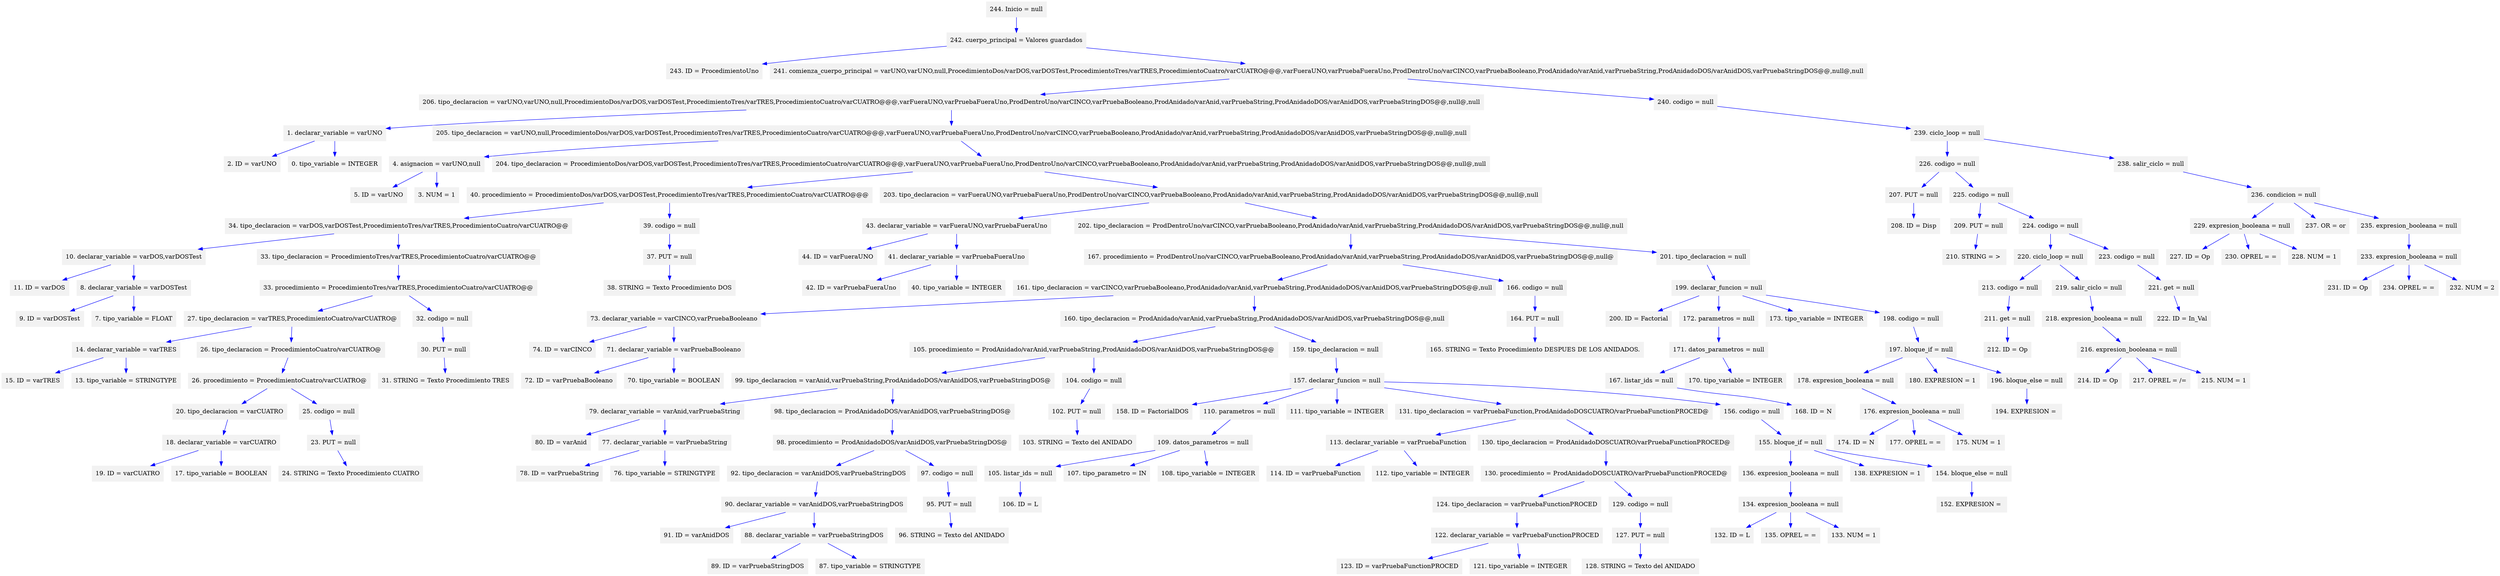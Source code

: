digraph G {node[shape=box, style=filled, color=Gray95]; edge[color=blue];rankdir=UD 

"244. Inicio = null"->"242. cuerpo_principal = Valores guardados""242. cuerpo_principal = Valores guardados"->"243. ID = ProcedimientoUno""242. cuerpo_principal = Valores guardados"->"241. comienza_cuerpo_principal = varUNO,varUNO,null,ProcedimientoDos/varDOS,varDOSTest,ProcedimientoTres/varTRES,ProcedimientoCuatro/varCUATRO@@@,varFueraUNO,varPruebaFueraUno,ProdDentroUno/varCINCO,varPruebaBooleano,ProdAnidado/varAnid,varPruebaString,ProdAnidadoDOS/varAnidDOS,varPruebaStringDOS@@,null@,null""241. comienza_cuerpo_principal = varUNO,varUNO,null,ProcedimientoDos/varDOS,varDOSTest,ProcedimientoTres/varTRES,ProcedimientoCuatro/varCUATRO@@@,varFueraUNO,varPruebaFueraUno,ProdDentroUno/varCINCO,varPruebaBooleano,ProdAnidado/varAnid,varPruebaString,ProdAnidadoDOS/varAnidDOS,varPruebaStringDOS@@,null@,null"->"206. tipo_declaracion = varUNO,varUNO,null,ProcedimientoDos/varDOS,varDOSTest,ProcedimientoTres/varTRES,ProcedimientoCuatro/varCUATRO@@@,varFueraUNO,varPruebaFueraUno,ProdDentroUno/varCINCO,varPruebaBooleano,ProdAnidado/varAnid,varPruebaString,ProdAnidadoDOS/varAnidDOS,varPruebaStringDOS@@,null@,null""206. tipo_declaracion = varUNO,varUNO,null,ProcedimientoDos/varDOS,varDOSTest,ProcedimientoTres/varTRES,ProcedimientoCuatro/varCUATRO@@@,varFueraUNO,varPruebaFueraUno,ProdDentroUno/varCINCO,varPruebaBooleano,ProdAnidado/varAnid,varPruebaString,ProdAnidadoDOS/varAnidDOS,varPruebaStringDOS@@,null@,null"->"1. declarar_variable = varUNO""1. declarar_variable = varUNO"->"2. ID = varUNO""1. declarar_variable = varUNO"->"0. tipo_variable = INTEGER""206. tipo_declaracion = varUNO,varUNO,null,ProcedimientoDos/varDOS,varDOSTest,ProcedimientoTres/varTRES,ProcedimientoCuatro/varCUATRO@@@,varFueraUNO,varPruebaFueraUno,ProdDentroUno/varCINCO,varPruebaBooleano,ProdAnidado/varAnid,varPruebaString,ProdAnidadoDOS/varAnidDOS,varPruebaStringDOS@@,null@,null"->"205. tipo_declaracion = varUNO,null,ProcedimientoDos/varDOS,varDOSTest,ProcedimientoTres/varTRES,ProcedimientoCuatro/varCUATRO@@@,varFueraUNO,varPruebaFueraUno,ProdDentroUno/varCINCO,varPruebaBooleano,ProdAnidado/varAnid,varPruebaString,ProdAnidadoDOS/varAnidDOS,varPruebaStringDOS@@,null@,null""205. tipo_declaracion = varUNO,null,ProcedimientoDos/varDOS,varDOSTest,ProcedimientoTres/varTRES,ProcedimientoCuatro/varCUATRO@@@,varFueraUNO,varPruebaFueraUno,ProdDentroUno/varCINCO,varPruebaBooleano,ProdAnidado/varAnid,varPruebaString,ProdAnidadoDOS/varAnidDOS,varPruebaStringDOS@@,null@,null"->"4. asignacion = varUNO,null""4. asignacion = varUNO,null"->"5. ID = varUNO""4. asignacion = varUNO,null"->"3. NUM = 1""205. tipo_declaracion = varUNO,null,ProcedimientoDos/varDOS,varDOSTest,ProcedimientoTres/varTRES,ProcedimientoCuatro/varCUATRO@@@,varFueraUNO,varPruebaFueraUno,ProdDentroUno/varCINCO,varPruebaBooleano,ProdAnidado/varAnid,varPruebaString,ProdAnidadoDOS/varAnidDOS,varPruebaStringDOS@@,null@,null"->"204. tipo_declaracion = ProcedimientoDos/varDOS,varDOSTest,ProcedimientoTres/varTRES,ProcedimientoCuatro/varCUATRO@@@,varFueraUNO,varPruebaFueraUno,ProdDentroUno/varCINCO,varPruebaBooleano,ProdAnidado/varAnid,varPruebaString,ProdAnidadoDOS/varAnidDOS,varPruebaStringDOS@@,null@,null""204. tipo_declaracion = ProcedimientoDos/varDOS,varDOSTest,ProcedimientoTres/varTRES,ProcedimientoCuatro/varCUATRO@@@,varFueraUNO,varPruebaFueraUno,ProdDentroUno/varCINCO,varPruebaBooleano,ProdAnidado/varAnid,varPruebaString,ProdAnidadoDOS/varAnidDOS,varPruebaStringDOS@@,null@,null"->"40. procedimiento = ProcedimientoDos/varDOS,varDOSTest,ProcedimientoTres/varTRES,ProcedimientoCuatro/varCUATRO@@@""40. procedimiento = ProcedimientoDos/varDOS,varDOSTest,ProcedimientoTres/varTRES,ProcedimientoCuatro/varCUATRO@@@"->"34. tipo_declaracion = varDOS,varDOSTest,ProcedimientoTres/varTRES,ProcedimientoCuatro/varCUATRO@@""34. tipo_declaracion = varDOS,varDOSTest,ProcedimientoTres/varTRES,ProcedimientoCuatro/varCUATRO@@"->"10. declarar_variable = varDOS,varDOSTest""10. declarar_variable = varDOS,varDOSTest"->"11. ID = varDOS""10. declarar_variable = varDOS,varDOSTest"->"8. declarar_variable = varDOSTest""8. declarar_variable = varDOSTest"->"9. ID = varDOSTest""8. declarar_variable = varDOSTest"->"7. tipo_variable = FLOAT""34. tipo_declaracion = varDOS,varDOSTest,ProcedimientoTres/varTRES,ProcedimientoCuatro/varCUATRO@@"->"33. tipo_declaracion = ProcedimientoTres/varTRES,ProcedimientoCuatro/varCUATRO@@""33. tipo_declaracion = ProcedimientoTres/varTRES,ProcedimientoCuatro/varCUATRO@@"->"33. procedimiento = ProcedimientoTres/varTRES,ProcedimientoCuatro/varCUATRO@@""33. procedimiento = ProcedimientoTres/varTRES,ProcedimientoCuatro/varCUATRO@@"->"27. tipo_declaracion = varTRES,ProcedimientoCuatro/varCUATRO@""27. tipo_declaracion = varTRES,ProcedimientoCuatro/varCUATRO@"->"14. declarar_variable = varTRES""14. declarar_variable = varTRES"->"15. ID = varTRES""14. declarar_variable = varTRES"->"13. tipo_variable = STRINGTYPE""27. tipo_declaracion = varTRES,ProcedimientoCuatro/varCUATRO@"->"26. tipo_declaracion = ProcedimientoCuatro/varCUATRO@""26. tipo_declaracion = ProcedimientoCuatro/varCUATRO@"->"26. procedimiento = ProcedimientoCuatro/varCUATRO@""26. procedimiento = ProcedimientoCuatro/varCUATRO@"->"20. tipo_declaracion = varCUATRO""20. tipo_declaracion = varCUATRO"->"18. declarar_variable = varCUATRO""18. declarar_variable = varCUATRO"->"19. ID = varCUATRO""18. declarar_variable = varCUATRO"->"17. tipo_variable = BOOLEAN""26. procedimiento = ProcedimientoCuatro/varCUATRO@"->"25. codigo = null""25. codigo = null"->"23. PUT = null""23. PUT = null"->"24. STRING = Texto Procedimiento CUATRO""33. procedimiento = ProcedimientoTres/varTRES,ProcedimientoCuatro/varCUATRO@@"->"32. codigo = null""32. codigo = null"->"30. PUT = null""30. PUT = null"->"31. STRING = Texto Procedimiento TRES""40. procedimiento = ProcedimientoDos/varDOS,varDOSTest,ProcedimientoTres/varTRES,ProcedimientoCuatro/varCUATRO@@@"->"39. codigo = null""39. codigo = null"->"37. PUT = null""37. PUT = null"->"38. STRING = Texto Procedimiento DOS""204. tipo_declaracion = ProcedimientoDos/varDOS,varDOSTest,ProcedimientoTres/varTRES,ProcedimientoCuatro/varCUATRO@@@,varFueraUNO,varPruebaFueraUno,ProdDentroUno/varCINCO,varPruebaBooleano,ProdAnidado/varAnid,varPruebaString,ProdAnidadoDOS/varAnidDOS,varPruebaStringDOS@@,null@,null"->"203. tipo_declaracion = varFueraUNO,varPruebaFueraUno,ProdDentroUno/varCINCO,varPruebaBooleano,ProdAnidado/varAnid,varPruebaString,ProdAnidadoDOS/varAnidDOS,varPruebaStringDOS@@,null@,null""203. tipo_declaracion = varFueraUNO,varPruebaFueraUno,ProdDentroUno/varCINCO,varPruebaBooleano,ProdAnidado/varAnid,varPruebaString,ProdAnidadoDOS/varAnidDOS,varPruebaStringDOS@@,null@,null"->"43. declarar_variable = varFueraUNO,varPruebaFueraUno""43. declarar_variable = varFueraUNO,varPruebaFueraUno"->"44. ID = varFueraUNO""43. declarar_variable = varFueraUNO,varPruebaFueraUno"->"41. declarar_variable = varPruebaFueraUno""41. declarar_variable = varPruebaFueraUno"->"42. ID = varPruebaFueraUno""41. declarar_variable = varPruebaFueraUno"->"40. tipo_variable = INTEGER""203. tipo_declaracion = varFueraUNO,varPruebaFueraUno,ProdDentroUno/varCINCO,varPruebaBooleano,ProdAnidado/varAnid,varPruebaString,ProdAnidadoDOS/varAnidDOS,varPruebaStringDOS@@,null@,null"->"202. tipo_declaracion = ProdDentroUno/varCINCO,varPruebaBooleano,ProdAnidado/varAnid,varPruebaString,ProdAnidadoDOS/varAnidDOS,varPruebaStringDOS@@,null@,null""202. tipo_declaracion = ProdDentroUno/varCINCO,varPruebaBooleano,ProdAnidado/varAnid,varPruebaString,ProdAnidadoDOS/varAnidDOS,varPruebaStringDOS@@,null@,null"->"167. procedimiento = ProdDentroUno/varCINCO,varPruebaBooleano,ProdAnidado/varAnid,varPruebaString,ProdAnidadoDOS/varAnidDOS,varPruebaStringDOS@@,null@""167. procedimiento = ProdDentroUno/varCINCO,varPruebaBooleano,ProdAnidado/varAnid,varPruebaString,ProdAnidadoDOS/varAnidDOS,varPruebaStringDOS@@,null@"->"161. tipo_declaracion = varCINCO,varPruebaBooleano,ProdAnidado/varAnid,varPruebaString,ProdAnidadoDOS/varAnidDOS,varPruebaStringDOS@@,null""161. tipo_declaracion = varCINCO,varPruebaBooleano,ProdAnidado/varAnid,varPruebaString,ProdAnidadoDOS/varAnidDOS,varPruebaStringDOS@@,null"->"73. declarar_variable = varCINCO,varPruebaBooleano""73. declarar_variable = varCINCO,varPruebaBooleano"->"74. ID = varCINCO""73. declarar_variable = varCINCO,varPruebaBooleano"->"71. declarar_variable = varPruebaBooleano""71. declarar_variable = varPruebaBooleano"->"72. ID = varPruebaBooleano""71. declarar_variable = varPruebaBooleano"->"70. tipo_variable = BOOLEAN""161. tipo_declaracion = varCINCO,varPruebaBooleano,ProdAnidado/varAnid,varPruebaString,ProdAnidadoDOS/varAnidDOS,varPruebaStringDOS@@,null"->"160. tipo_declaracion = ProdAnidado/varAnid,varPruebaString,ProdAnidadoDOS/varAnidDOS,varPruebaStringDOS@@,null""160. tipo_declaracion = ProdAnidado/varAnid,varPruebaString,ProdAnidadoDOS/varAnidDOS,varPruebaStringDOS@@,null"->"105. procedimiento = ProdAnidado/varAnid,varPruebaString,ProdAnidadoDOS/varAnidDOS,varPruebaStringDOS@@""105. procedimiento = ProdAnidado/varAnid,varPruebaString,ProdAnidadoDOS/varAnidDOS,varPruebaStringDOS@@"->"99. tipo_declaracion = varAnid,varPruebaString,ProdAnidadoDOS/varAnidDOS,varPruebaStringDOS@""99. tipo_declaracion = varAnid,varPruebaString,ProdAnidadoDOS/varAnidDOS,varPruebaStringDOS@"->"79. declarar_variable = varAnid,varPruebaString""79. declarar_variable = varAnid,varPruebaString"->"80. ID = varAnid""79. declarar_variable = varAnid,varPruebaString"->"77. declarar_variable = varPruebaString""77. declarar_variable = varPruebaString"->"78. ID = varPruebaString""77. declarar_variable = varPruebaString"->"76. tipo_variable = STRINGTYPE""99. tipo_declaracion = varAnid,varPruebaString,ProdAnidadoDOS/varAnidDOS,varPruebaStringDOS@"->"98. tipo_declaracion = ProdAnidadoDOS/varAnidDOS,varPruebaStringDOS@""98. tipo_declaracion = ProdAnidadoDOS/varAnidDOS,varPruebaStringDOS@"->"98. procedimiento = ProdAnidadoDOS/varAnidDOS,varPruebaStringDOS@""98. procedimiento = ProdAnidadoDOS/varAnidDOS,varPruebaStringDOS@"->"92. tipo_declaracion = varAnidDOS,varPruebaStringDOS""92. tipo_declaracion = varAnidDOS,varPruebaStringDOS"->"90. declarar_variable = varAnidDOS,varPruebaStringDOS""90. declarar_variable = varAnidDOS,varPruebaStringDOS"->"91. ID = varAnidDOS""90. declarar_variable = varAnidDOS,varPruebaStringDOS"->"88. declarar_variable = varPruebaStringDOS""88. declarar_variable = varPruebaStringDOS"->"89. ID = varPruebaStringDOS""88. declarar_variable = varPruebaStringDOS"->"87. tipo_variable = STRINGTYPE""98. procedimiento = ProdAnidadoDOS/varAnidDOS,varPruebaStringDOS@"->"97. codigo = null""97. codigo = null"->"95. PUT = null""95. PUT = null"->"96. STRING = Texto del ANIDADO""105. procedimiento = ProdAnidado/varAnid,varPruebaString,ProdAnidadoDOS/varAnidDOS,varPruebaStringDOS@@"->"104. codigo = null""104. codigo = null"->"102. PUT = null""102. PUT = null"->"103. STRING = Texto del ANIDADO""160. tipo_declaracion = ProdAnidado/varAnid,varPruebaString,ProdAnidadoDOS/varAnidDOS,varPruebaStringDOS@@,null"->"159. tipo_declaracion = null""159. tipo_declaracion = null"->"157. declarar_funcion = null""157. declarar_funcion = null"->"158. ID = FactorialDOS""157. declarar_funcion = null"->"110. parametros = null""110. parametros = null"->"109. datos_parametros = null""109. datos_parametros = null"->"105. listar_ids = null""105. listar_ids = null"->"106. ID = L""109. datos_parametros = null"->"107. tipo_parametro = IN""109. datos_parametros = null"->"108. tipo_variable = INTEGER""157. declarar_funcion = null"->"111. tipo_variable = INTEGER""157. declarar_funcion = null"->"131. tipo_declaracion = varPruebaFunction,ProdAnidadoDOSCUATRO/varPruebaFunctionPROCED@""131. tipo_declaracion = varPruebaFunction,ProdAnidadoDOSCUATRO/varPruebaFunctionPROCED@"->"113. declarar_variable = varPruebaFunction""113. declarar_variable = varPruebaFunction"->"114. ID = varPruebaFunction""113. declarar_variable = varPruebaFunction"->"112. tipo_variable = INTEGER""131. tipo_declaracion = varPruebaFunction,ProdAnidadoDOSCUATRO/varPruebaFunctionPROCED@"->"130. tipo_declaracion = ProdAnidadoDOSCUATRO/varPruebaFunctionPROCED@""130. tipo_declaracion = ProdAnidadoDOSCUATRO/varPruebaFunctionPROCED@"->"130. procedimiento = ProdAnidadoDOSCUATRO/varPruebaFunctionPROCED@""130. procedimiento = ProdAnidadoDOSCUATRO/varPruebaFunctionPROCED@"->"124. tipo_declaracion = varPruebaFunctionPROCED""124. tipo_declaracion = varPruebaFunctionPROCED"->"122. declarar_variable = varPruebaFunctionPROCED""122. declarar_variable = varPruebaFunctionPROCED"->"123. ID = varPruebaFunctionPROCED""122. declarar_variable = varPruebaFunctionPROCED"->"121. tipo_variable = INTEGER""130. procedimiento = ProdAnidadoDOSCUATRO/varPruebaFunctionPROCED@"->"129. codigo = null""129. codigo = null"->"127. PUT = null""127. PUT = null"->"128. STRING = Texto del ANIDADO""157. declarar_funcion = null"->"156. codigo = null""156. codigo = null"->"155. bloque_if = null""155. bloque_if = null"->"136. expresion_booleana = null""136. expresion_booleana = null"->"134. expresion_booleana = null""134. expresion_booleana = null"->"132. ID = L""134. expresion_booleana = null"->"135. OPREL = =""134. expresion_booleana = null"->"133. NUM = 1""155. bloque_if = null"->"138. EXPRESION = 1""155. bloque_if = null"->"154. bloque_else = null""154. bloque_else = null"->"152. EXPRESION = ""167. procedimiento = ProdDentroUno/varCINCO,varPruebaBooleano,ProdAnidado/varAnid,varPruebaString,ProdAnidadoDOS/varAnidDOS,varPruebaStringDOS@@,null@"->"166. codigo = null""166. codigo = null"->"164. PUT = null""164. PUT = null"->"165. STRING = Texto Procedimiento DESPUES DE LOS ANIDADOS.""202. tipo_declaracion = ProdDentroUno/varCINCO,varPruebaBooleano,ProdAnidado/varAnid,varPruebaString,ProdAnidadoDOS/varAnidDOS,varPruebaStringDOS@@,null@,null"->"201. tipo_declaracion = null""201. tipo_declaracion = null"->"199. declarar_funcion = null""199. declarar_funcion = null"->"200. ID = Factorial""199. declarar_funcion = null"->"172. parametros = null""172. parametros = null"->"171. datos_parametros = null""171. datos_parametros = null"->"167. listar_ids = null""167. listar_ids = null"->"168. ID = N""171. datos_parametros = null"->"170. tipo_variable = INTEGER""199. declarar_funcion = null"->"173. tipo_variable = INTEGER""199. declarar_funcion = null"->"198. codigo = null""198. codigo = null"->"197. bloque_if = null""197. bloque_if = null"->"178. expresion_booleana = null""178. expresion_booleana = null"->"176. expresion_booleana = null""176. expresion_booleana = null"->"174. ID = N""176. expresion_booleana = null"->"177. OPREL = =""176. expresion_booleana = null"->"175. NUM = 1""197. bloque_if = null"->"180. EXPRESION = 1""197. bloque_if = null"->"196. bloque_else = null""196. bloque_else = null"->"194. EXPRESION = ""241. comienza_cuerpo_principal = varUNO,varUNO,null,ProcedimientoDos/varDOS,varDOSTest,ProcedimientoTres/varTRES,ProcedimientoCuatro/varCUATRO@@@,varFueraUNO,varPruebaFueraUno,ProdDentroUno/varCINCO,varPruebaBooleano,ProdAnidado/varAnid,varPruebaString,ProdAnidadoDOS/varAnidDOS,varPruebaStringDOS@@,null@,null"->"240. codigo = null""240. codigo = null"->"239. ciclo_loop = null""239. ciclo_loop = null"->"226. codigo = null""226. codigo = null"->"207. PUT = null""207. PUT = null"->"208. ID = Disp""226. codigo = null"->"225. codigo = null""225. codigo = null"->"209. PUT = null""209. PUT = null"->"210. STRING = > ""225. codigo = null"->"224. codigo = null""224. codigo = null"->"220. ciclo_loop = null""220. ciclo_loop = null"->"213. codigo = null""213. codigo = null"->"211. get = null""211. get = null"->"212. ID = Op""220. ciclo_loop = null"->"219. salir_ciclo = null""219. salir_ciclo = null"->"218. expresion_booleana = null""218. expresion_booleana = null"->"216. expresion_booleana = null""216. expresion_booleana = null"->"214. ID = Op""216. expresion_booleana = null"->"217. OPREL = /=""216. expresion_booleana = null"->"215. NUM = 1""224. codigo = null"->"223. codigo = null""223. codigo = null"->"221. get = null""221. get = null"->"222. ID = In_Val""239. ciclo_loop = null"->"238. salir_ciclo = null""238. salir_ciclo = null"->"236. condicion = null""236. condicion = null"->"229. expresion_booleana = null""229. expresion_booleana = null"->"227. ID = Op""229. expresion_booleana = null"->"230. OPREL = =""229. expresion_booleana = null"->"228. NUM = 1""236. condicion = null"->"237. OR = or""236. condicion = null"->"235. expresion_booleana = null""235. expresion_booleana = null"->"233. expresion_booleana = null""233. expresion_booleana = null"->"231. ID = Op""233. expresion_booleana = null"->"234. OPREL = =""233. expresion_booleana = null"->"232. NUM = 2"

}

